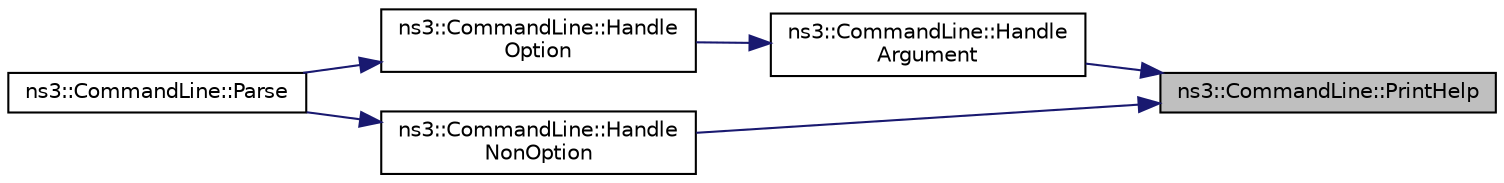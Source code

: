 digraph "ns3::CommandLine::PrintHelp"
{
 // LATEX_PDF_SIZE
  edge [fontname="Helvetica",fontsize="10",labelfontname="Helvetica",labelfontsize="10"];
  node [fontname="Helvetica",fontsize="10",shape=record];
  rankdir="RL";
  Node1 [label="ns3::CommandLine::PrintHelp",height=0.2,width=0.4,color="black", fillcolor="grey75", style="filled", fontcolor="black",tooltip="Print program usage to the desired output stream."];
  Node1 -> Node2 [dir="back",color="midnightblue",fontsize="10",style="solid",fontname="Helvetica"];
  Node2 [label="ns3::CommandLine::Handle\lArgument",height=0.2,width=0.4,color="black", fillcolor="white", style="filled",URL="$classns3_1_1_command_line.html#a2aeab054737fb033c45daef519a7c118",tooltip="Match name against the program or general arguments, and dispatch to the appropriate handler."];
  Node2 -> Node3 [dir="back",color="midnightblue",fontsize="10",style="solid",fontname="Helvetica"];
  Node3 [label="ns3::CommandLine::Handle\lOption",height=0.2,width=0.4,color="black", fillcolor="white", style="filled",URL="$classns3_1_1_command_line.html#ab8705cae59cebde344e1b2a8f59f45fc",tooltip="Handle an option in the form param=value."];
  Node3 -> Node4 [dir="back",color="midnightblue",fontsize="10",style="solid",fontname="Helvetica"];
  Node4 [label="ns3::CommandLine::Parse",height=0.2,width=0.4,color="black", fillcolor="white", style="filled",URL="$classns3_1_1_command_line.html#acc65828b185ab4eaa32143c2520494da",tooltip="Parse the program arguments."];
  Node1 -> Node5 [dir="back",color="midnightblue",fontsize="10",style="solid",fontname="Helvetica"];
  Node5 [label="ns3::CommandLine::Handle\lNonOption",height=0.2,width=0.4,color="black", fillcolor="white", style="filled",URL="$classns3_1_1_command_line.html#a552d1848dc171d1741a6f05180d97ec9",tooltip="Handle a non-option."];
  Node5 -> Node4 [dir="back",color="midnightblue",fontsize="10",style="solid",fontname="Helvetica"];
}
